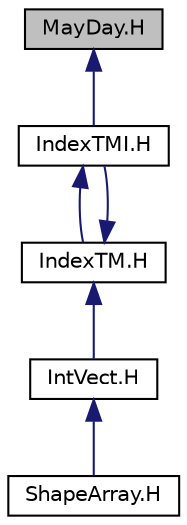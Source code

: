 digraph "MayDay.H"
{
  edge [fontname="Helvetica",fontsize="10",labelfontname="Helvetica",labelfontsize="10"];
  node [fontname="Helvetica",fontsize="10",shape=record];
  Node3 [label="MayDay.H",height=0.2,width=0.4,color="black", fillcolor="grey75", style="filled", fontcolor="black"];
  Node3 -> Node4 [dir="back",color="midnightblue",fontsize="10",style="solid",fontname="Helvetica"];
  Node4 [label="IndexTMI.H",height=0.2,width=0.4,color="black", fillcolor="white", style="filled",URL="$IndexTMI_8H.html"];
  Node4 -> Node5 [dir="back",color="midnightblue",fontsize="10",style="solid",fontname="Helvetica"];
  Node5 [label="IndexTM.H",height=0.2,width=0.4,color="black", fillcolor="white", style="filled",URL="$IndexTM_8H.html"];
  Node5 -> Node4 [dir="back",color="midnightblue",fontsize="10",style="solid",fontname="Helvetica"];
  Node5 -> Node6 [dir="back",color="midnightblue",fontsize="10",style="solid",fontname="Helvetica"];
  Node6 [label="IntVect.H",height=0.2,width=0.4,color="black", fillcolor="white", style="filled",URL="$IntVect_8H.html"];
  Node6 -> Node7 [dir="back",color="midnightblue",fontsize="10",style="solid",fontname="Helvetica"];
  Node7 [label="ShapeArray.H",height=0.2,width=0.4,color="black", fillcolor="white", style="filled",URL="$ShapeArray_8H.html"];
}
